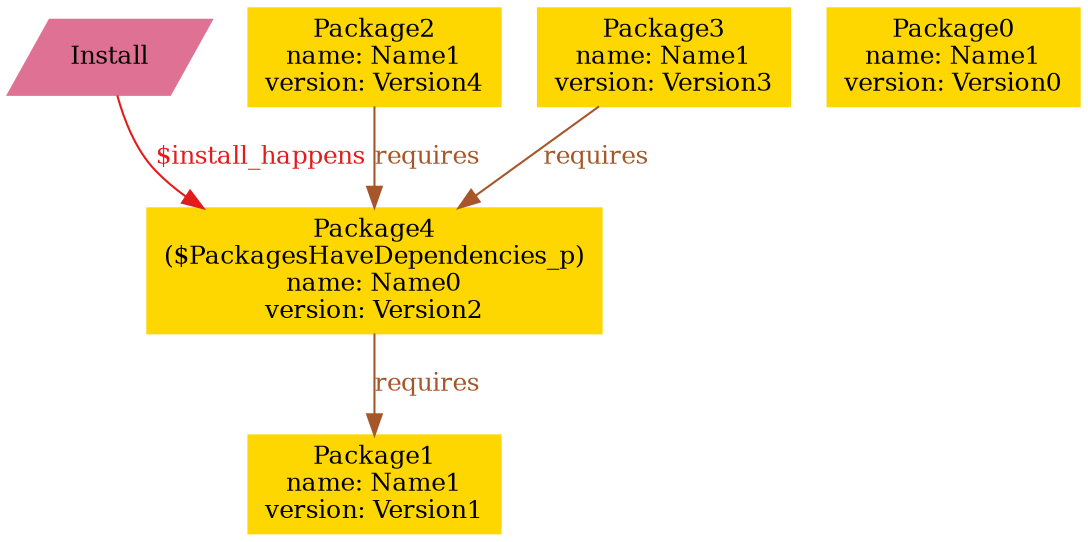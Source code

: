 digraph "graph" {
graph [fontsize=12]
node [fontsize=12]
edge [fontsize=12]
rankdir=TB;
"N3" -> "N2" [uuid = "<Install, Package4>", color = "#e41a1c", fontcolor = "#e41a1c", style = "solid", label = "$install_happens", dir = "forward", weight = "1"]
"N4" -> "N2" [uuid = "<Package2, Package4>", color = "#a65628", fontcolor = "#a65628", style = "solid", label = "requires", dir = "forward", weight = "1"]
"N5" -> "N2" [uuid = "<Package3, Package4>", color = "#a65628", fontcolor = "#a65628", style = "solid", label = "requires", dir = "forward", weight = "1"]
"N2" -> "N1" [uuid = "<Package4, Package1>", color = "#a65628", fontcolor = "#a65628", style = "solid", label = "requires", dir = "forward", weight = "1"]
"N0" [uuid="Package0", label="Package0\nname: Name1\nversion: Version0", color="#ffd700", fontcolor = "#000000", shape = "box", style = "filled, solid"]
"N1" [uuid="Package1", label="Package1\nname: Name1\nversion: Version1", color="#ffd700", fontcolor = "#000000", shape = "box", style = "filled, solid"]
"N2" [uuid="Package4", label="Package4\n($PackagesHaveDependencies_p)\nname: Name0\nversion: Version2", color="#ffd700", fontcolor = "#000000", shape = "box", style = "filled, solid"]
"N3" [uuid="Install", label="Install", color="#de7194", fontcolor = "#000000", shape = "parallelogram", style = "filled, solid"]
"N4" [uuid="Package2", label="Package2\nname: Name1\nversion: Version4", color="#ffd700", fontcolor = "#000000", shape = "box", style = "filled, solid"]
"N5" [uuid="Package3", label="Package3\nname: Name1\nversion: Version3", color="#ffd700", fontcolor = "#000000", shape = "box", style = "filled, solid"]
}
